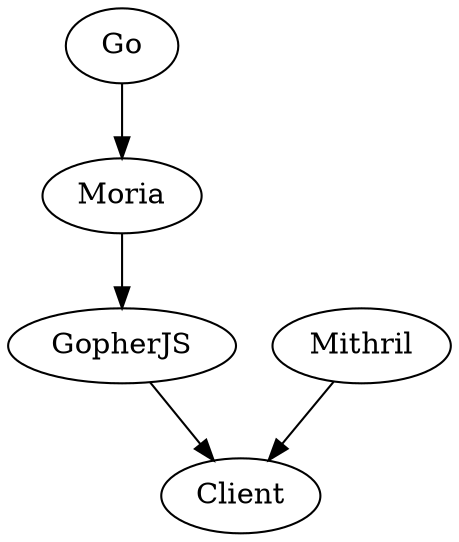  // The graph name and the semicolons are optional
digraph graphname {
       Go -> Moria  -> GopherJS -> Client;
       Mithril -> Client;
       }